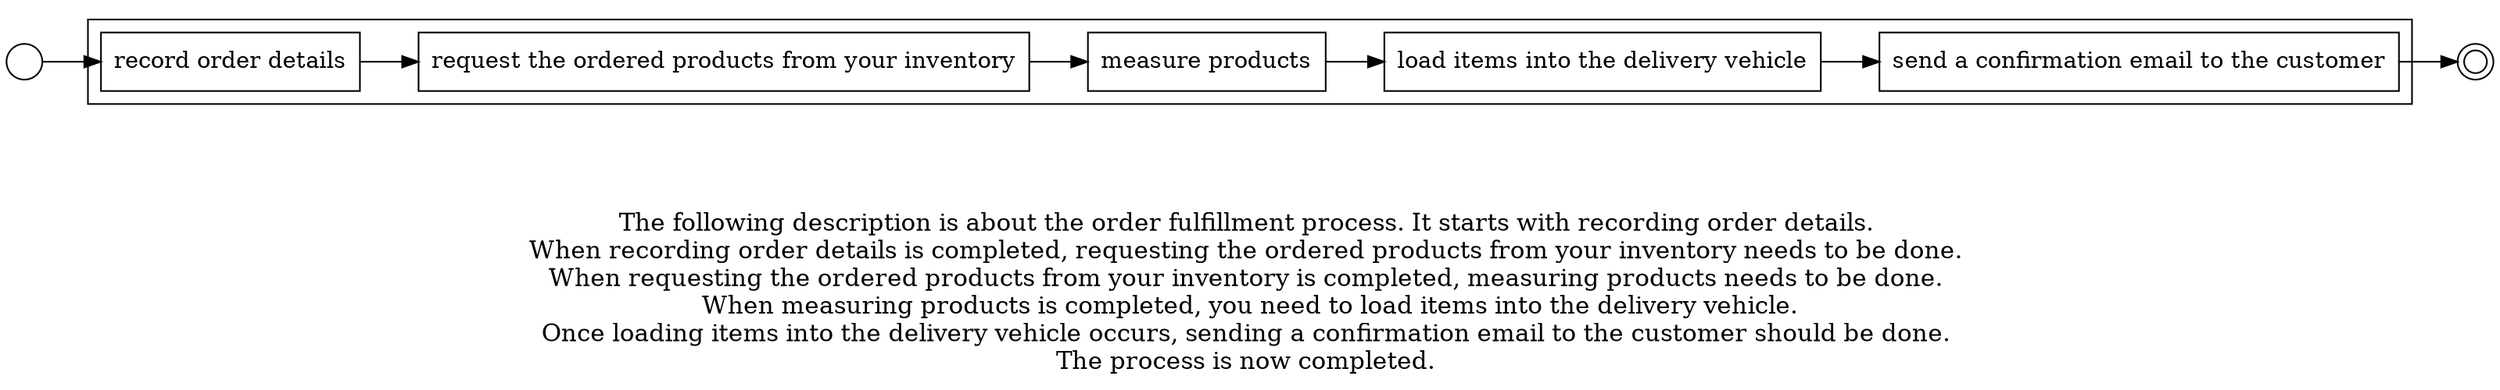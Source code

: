 digraph order_fulfillment_process_141 {
	graph [rankdir=LR]
	START_NODE [label="" shape=circle width=0.3]
	subgraph CLUSTER_0 {
		"record order details" [shape=box]
		"request the ordered products from your inventory" [shape=box]
		"record order details" -> "request the ordered products from your inventory"
		"measure products" [shape=box]
		"request the ordered products from your inventory" -> "measure products"
		"load items into the delivery vehicle" [shape=box]
		"measure products" -> "load items into the delivery vehicle"
		"send a confirmation email to the customer" [shape=box]
		"load items into the delivery vehicle" -> "send a confirmation email to the customer"
	}
	START_NODE -> "record order details"
	END_NODE [label="" shape=doublecircle width=0.2]
	"send a confirmation email to the customer" -> END_NODE
	fontsize=15 label="\n\n
The following description is about the order fulfillment process. It starts with recording order details. 
When recording order details is completed, requesting the ordered products from your inventory needs to be done. 
When requesting the ordered products from your inventory is completed, measuring products needs to be done. 
When measuring products is completed, you need to load items into the delivery vehicle.
Once loading items into the delivery vehicle occurs, sending a confirmation email to the customer should be done. 
The process is now completed. 
"
}
